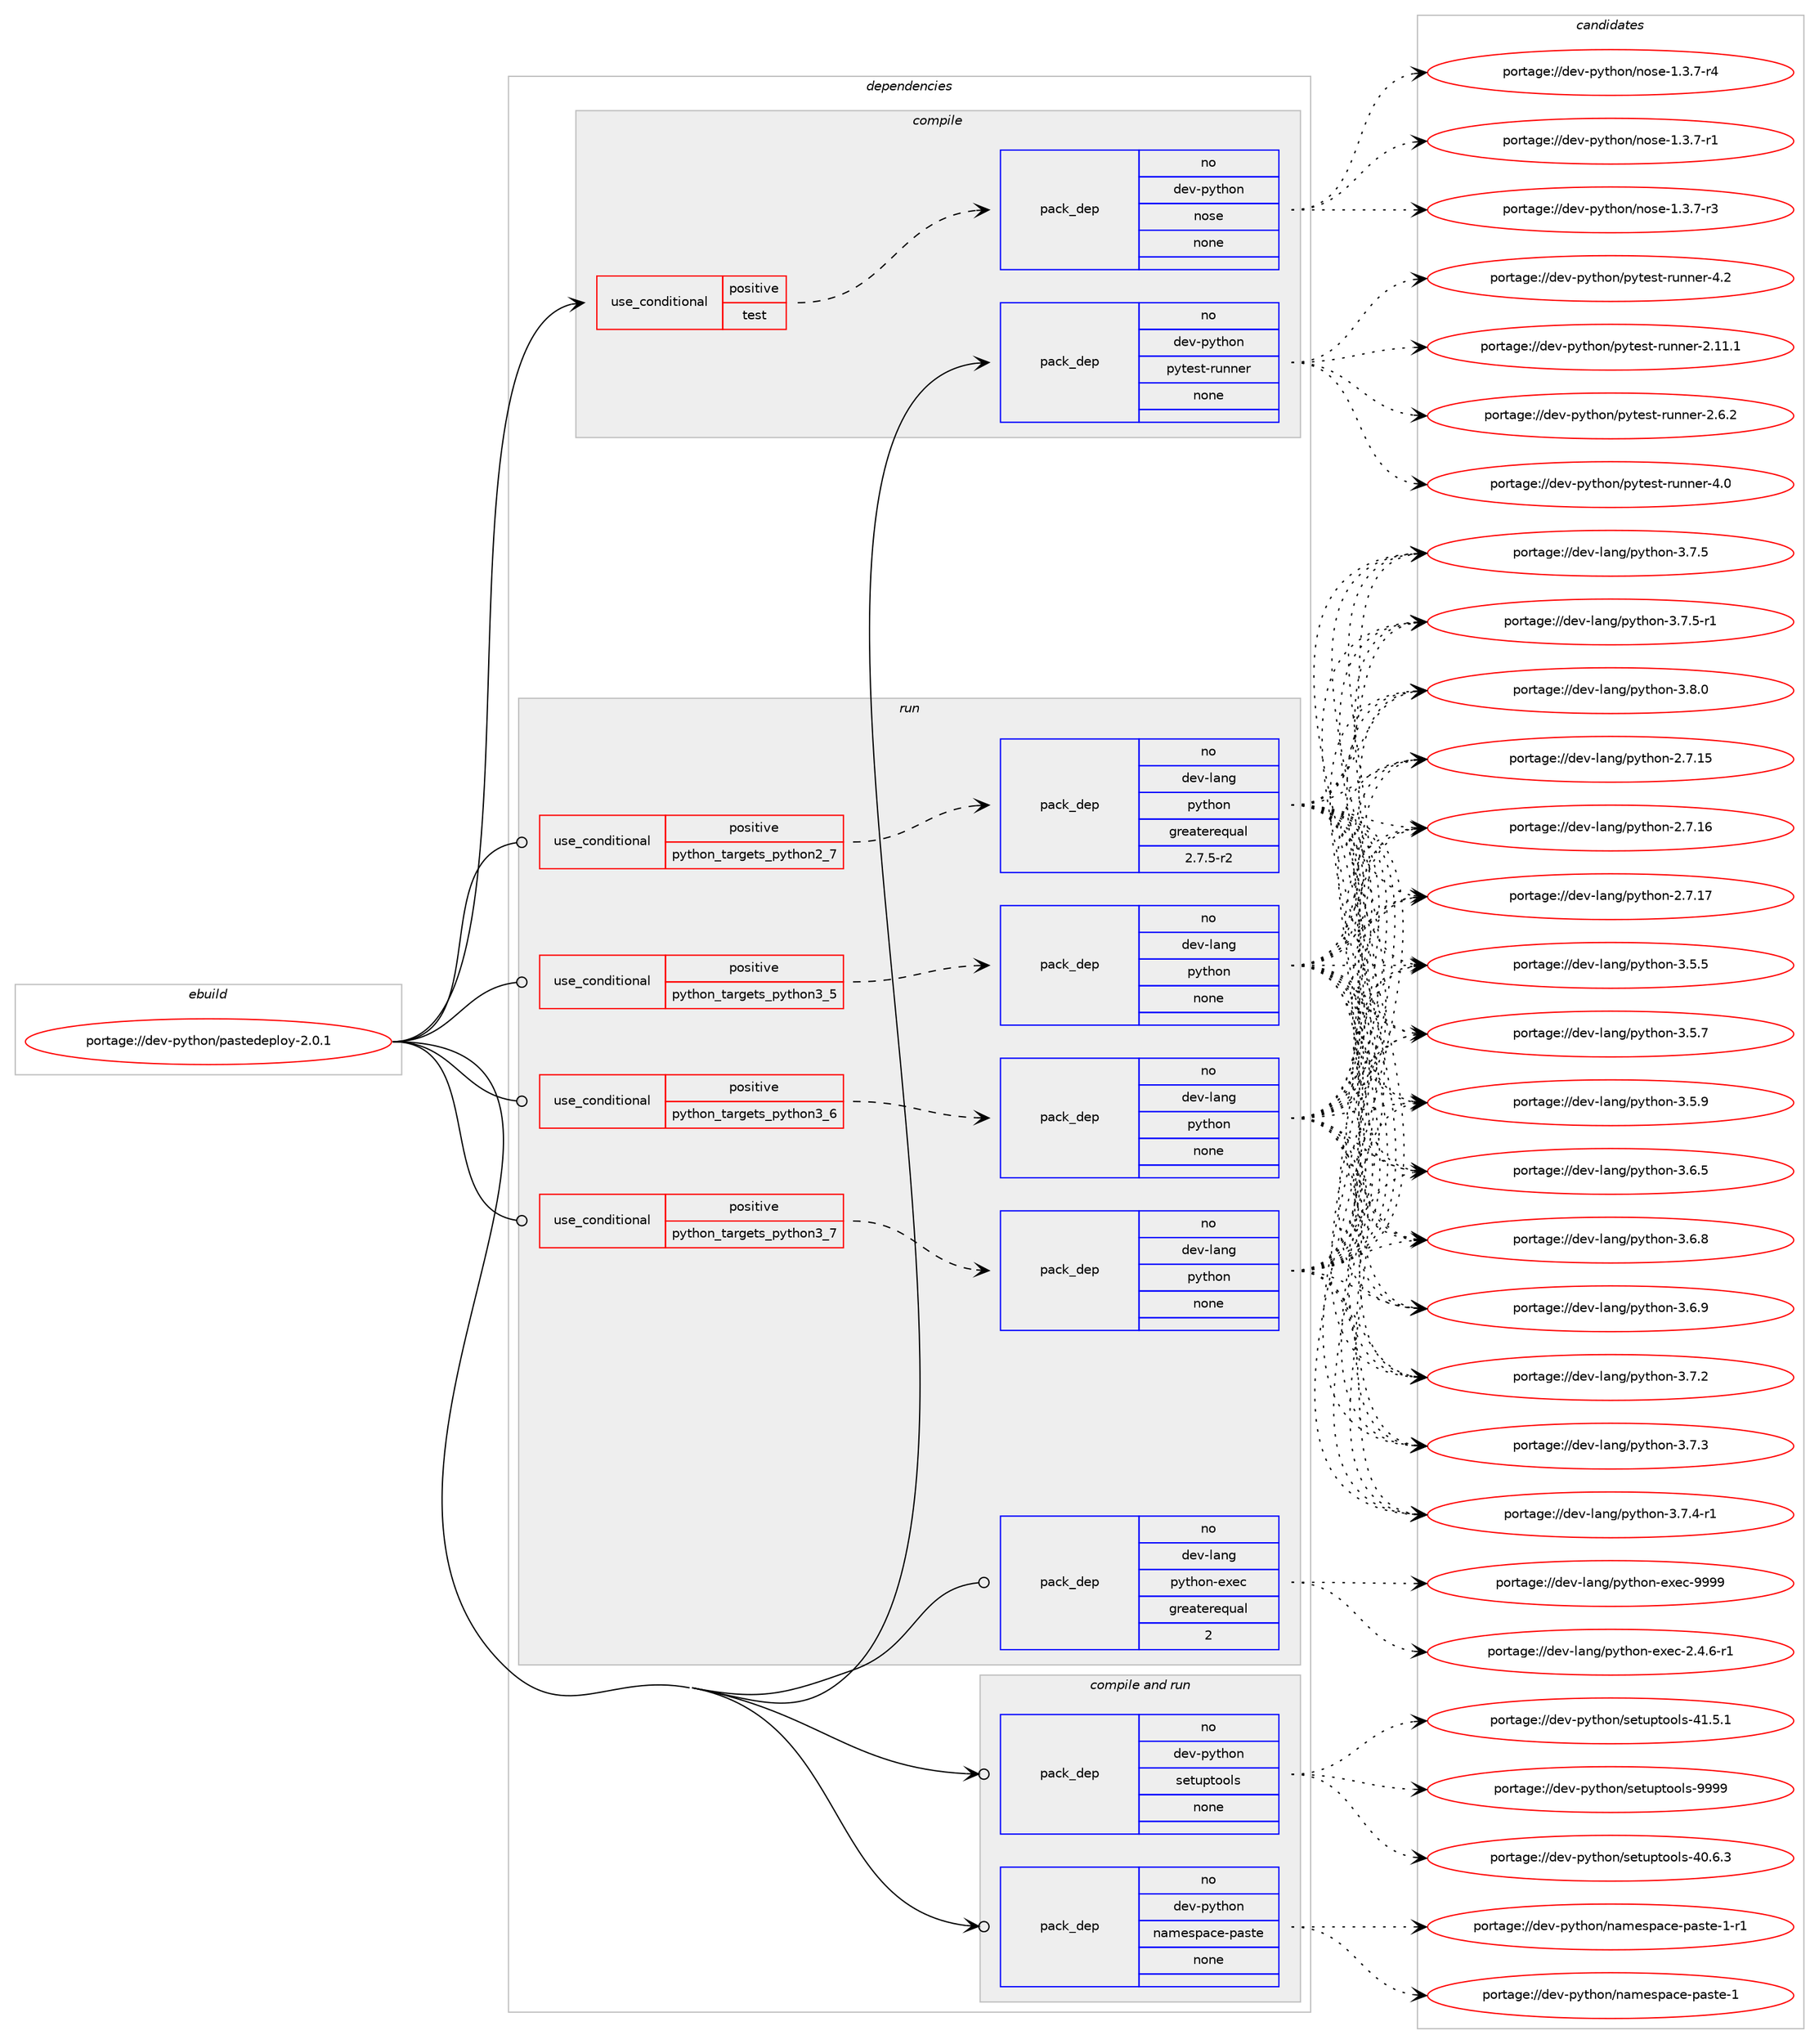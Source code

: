 digraph prolog {

# *************
# Graph options
# *************

newrank=true;
concentrate=true;
compound=true;
graph [rankdir=LR,fontname=Helvetica,fontsize=10,ranksep=1.5];#, ranksep=2.5, nodesep=0.2];
edge  [arrowhead=vee];
node  [fontname=Helvetica,fontsize=10];

# **********
# The ebuild
# **********

subgraph cluster_leftcol {
color=gray;
rank=same;
label=<<i>ebuild</i>>;
id [label="portage://dev-python/pastedeploy-2.0.1", color=red, width=4, href="../dev-python/pastedeploy-2.0.1.svg"];
}

# ****************
# The dependencies
# ****************

subgraph cluster_midcol {
color=gray;
label=<<i>dependencies</i>>;
subgraph cluster_compile {
fillcolor="#eeeeee";
style=filled;
label=<<i>compile</i>>;
subgraph cond33436 {
dependency155863 [label=<<TABLE BORDER="0" CELLBORDER="1" CELLSPACING="0" CELLPADDING="4"><TR><TD ROWSPAN="3" CELLPADDING="10">use_conditional</TD></TR><TR><TD>positive</TD></TR><TR><TD>test</TD></TR></TABLE>>, shape=none, color=red];
subgraph pack119066 {
dependency155864 [label=<<TABLE BORDER="0" CELLBORDER="1" CELLSPACING="0" CELLPADDING="4" WIDTH="220"><TR><TD ROWSPAN="6" CELLPADDING="30">pack_dep</TD></TR><TR><TD WIDTH="110">no</TD></TR><TR><TD>dev-python</TD></TR><TR><TD>nose</TD></TR><TR><TD>none</TD></TR><TR><TD></TD></TR></TABLE>>, shape=none, color=blue];
}
dependency155863:e -> dependency155864:w [weight=20,style="dashed",arrowhead="vee"];
}
id:e -> dependency155863:w [weight=20,style="solid",arrowhead="vee"];
subgraph pack119067 {
dependency155865 [label=<<TABLE BORDER="0" CELLBORDER="1" CELLSPACING="0" CELLPADDING="4" WIDTH="220"><TR><TD ROWSPAN="6" CELLPADDING="30">pack_dep</TD></TR><TR><TD WIDTH="110">no</TD></TR><TR><TD>dev-python</TD></TR><TR><TD>pytest-runner</TD></TR><TR><TD>none</TD></TR><TR><TD></TD></TR></TABLE>>, shape=none, color=blue];
}
id:e -> dependency155865:w [weight=20,style="solid",arrowhead="vee"];
}
subgraph cluster_compileandrun {
fillcolor="#eeeeee";
style=filled;
label=<<i>compile and run</i>>;
subgraph pack119068 {
dependency155866 [label=<<TABLE BORDER="0" CELLBORDER="1" CELLSPACING="0" CELLPADDING="4" WIDTH="220"><TR><TD ROWSPAN="6" CELLPADDING="30">pack_dep</TD></TR><TR><TD WIDTH="110">no</TD></TR><TR><TD>dev-python</TD></TR><TR><TD>namespace-paste</TD></TR><TR><TD>none</TD></TR><TR><TD></TD></TR></TABLE>>, shape=none, color=blue];
}
id:e -> dependency155866:w [weight=20,style="solid",arrowhead="odotvee"];
subgraph pack119069 {
dependency155867 [label=<<TABLE BORDER="0" CELLBORDER="1" CELLSPACING="0" CELLPADDING="4" WIDTH="220"><TR><TD ROWSPAN="6" CELLPADDING="30">pack_dep</TD></TR><TR><TD WIDTH="110">no</TD></TR><TR><TD>dev-python</TD></TR><TR><TD>setuptools</TD></TR><TR><TD>none</TD></TR><TR><TD></TD></TR></TABLE>>, shape=none, color=blue];
}
id:e -> dependency155867:w [weight=20,style="solid",arrowhead="odotvee"];
}
subgraph cluster_run {
fillcolor="#eeeeee";
style=filled;
label=<<i>run</i>>;
subgraph cond33437 {
dependency155868 [label=<<TABLE BORDER="0" CELLBORDER="1" CELLSPACING="0" CELLPADDING="4"><TR><TD ROWSPAN="3" CELLPADDING="10">use_conditional</TD></TR><TR><TD>positive</TD></TR><TR><TD>python_targets_python2_7</TD></TR></TABLE>>, shape=none, color=red];
subgraph pack119070 {
dependency155869 [label=<<TABLE BORDER="0" CELLBORDER="1" CELLSPACING="0" CELLPADDING="4" WIDTH="220"><TR><TD ROWSPAN="6" CELLPADDING="30">pack_dep</TD></TR><TR><TD WIDTH="110">no</TD></TR><TR><TD>dev-lang</TD></TR><TR><TD>python</TD></TR><TR><TD>greaterequal</TD></TR><TR><TD>2.7.5-r2</TD></TR></TABLE>>, shape=none, color=blue];
}
dependency155868:e -> dependency155869:w [weight=20,style="dashed",arrowhead="vee"];
}
id:e -> dependency155868:w [weight=20,style="solid",arrowhead="odot"];
subgraph cond33438 {
dependency155870 [label=<<TABLE BORDER="0" CELLBORDER="1" CELLSPACING="0" CELLPADDING="4"><TR><TD ROWSPAN="3" CELLPADDING="10">use_conditional</TD></TR><TR><TD>positive</TD></TR><TR><TD>python_targets_python3_5</TD></TR></TABLE>>, shape=none, color=red];
subgraph pack119071 {
dependency155871 [label=<<TABLE BORDER="0" CELLBORDER="1" CELLSPACING="0" CELLPADDING="4" WIDTH="220"><TR><TD ROWSPAN="6" CELLPADDING="30">pack_dep</TD></TR><TR><TD WIDTH="110">no</TD></TR><TR><TD>dev-lang</TD></TR><TR><TD>python</TD></TR><TR><TD>none</TD></TR><TR><TD></TD></TR></TABLE>>, shape=none, color=blue];
}
dependency155870:e -> dependency155871:w [weight=20,style="dashed",arrowhead="vee"];
}
id:e -> dependency155870:w [weight=20,style="solid",arrowhead="odot"];
subgraph cond33439 {
dependency155872 [label=<<TABLE BORDER="0" CELLBORDER="1" CELLSPACING="0" CELLPADDING="4"><TR><TD ROWSPAN="3" CELLPADDING="10">use_conditional</TD></TR><TR><TD>positive</TD></TR><TR><TD>python_targets_python3_6</TD></TR></TABLE>>, shape=none, color=red];
subgraph pack119072 {
dependency155873 [label=<<TABLE BORDER="0" CELLBORDER="1" CELLSPACING="0" CELLPADDING="4" WIDTH="220"><TR><TD ROWSPAN="6" CELLPADDING="30">pack_dep</TD></TR><TR><TD WIDTH="110">no</TD></TR><TR><TD>dev-lang</TD></TR><TR><TD>python</TD></TR><TR><TD>none</TD></TR><TR><TD></TD></TR></TABLE>>, shape=none, color=blue];
}
dependency155872:e -> dependency155873:w [weight=20,style="dashed",arrowhead="vee"];
}
id:e -> dependency155872:w [weight=20,style="solid",arrowhead="odot"];
subgraph cond33440 {
dependency155874 [label=<<TABLE BORDER="0" CELLBORDER="1" CELLSPACING="0" CELLPADDING="4"><TR><TD ROWSPAN="3" CELLPADDING="10">use_conditional</TD></TR><TR><TD>positive</TD></TR><TR><TD>python_targets_python3_7</TD></TR></TABLE>>, shape=none, color=red];
subgraph pack119073 {
dependency155875 [label=<<TABLE BORDER="0" CELLBORDER="1" CELLSPACING="0" CELLPADDING="4" WIDTH="220"><TR><TD ROWSPAN="6" CELLPADDING="30">pack_dep</TD></TR><TR><TD WIDTH="110">no</TD></TR><TR><TD>dev-lang</TD></TR><TR><TD>python</TD></TR><TR><TD>none</TD></TR><TR><TD></TD></TR></TABLE>>, shape=none, color=blue];
}
dependency155874:e -> dependency155875:w [weight=20,style="dashed",arrowhead="vee"];
}
id:e -> dependency155874:w [weight=20,style="solid",arrowhead="odot"];
subgraph pack119074 {
dependency155876 [label=<<TABLE BORDER="0" CELLBORDER="1" CELLSPACING="0" CELLPADDING="4" WIDTH="220"><TR><TD ROWSPAN="6" CELLPADDING="30">pack_dep</TD></TR><TR><TD WIDTH="110">no</TD></TR><TR><TD>dev-lang</TD></TR><TR><TD>python-exec</TD></TR><TR><TD>greaterequal</TD></TR><TR><TD>2</TD></TR></TABLE>>, shape=none, color=blue];
}
id:e -> dependency155876:w [weight=20,style="solid",arrowhead="odot"];
}
}

# **************
# The candidates
# **************

subgraph cluster_choices {
rank=same;
color=gray;
label=<<i>candidates</i>>;

subgraph choice119066 {
color=black;
nodesep=1;
choiceportage10010111845112121116104111110471101111151014549465146554511449 [label="portage://dev-python/nose-1.3.7-r1", color=red, width=4,href="../dev-python/nose-1.3.7-r1.svg"];
choiceportage10010111845112121116104111110471101111151014549465146554511451 [label="portage://dev-python/nose-1.3.7-r3", color=red, width=4,href="../dev-python/nose-1.3.7-r3.svg"];
choiceportage10010111845112121116104111110471101111151014549465146554511452 [label="portage://dev-python/nose-1.3.7-r4", color=red, width=4,href="../dev-python/nose-1.3.7-r4.svg"];
dependency155864:e -> choiceportage10010111845112121116104111110471101111151014549465146554511449:w [style=dotted,weight="100"];
dependency155864:e -> choiceportage10010111845112121116104111110471101111151014549465146554511451:w [style=dotted,weight="100"];
dependency155864:e -> choiceportage10010111845112121116104111110471101111151014549465146554511452:w [style=dotted,weight="100"];
}
subgraph choice119067 {
color=black;
nodesep=1;
choiceportage10010111845112121116104111110471121211161011151164511411711011010111445504649494649 [label="portage://dev-python/pytest-runner-2.11.1", color=red, width=4,href="../dev-python/pytest-runner-2.11.1.svg"];
choiceportage100101118451121211161041111104711212111610111511645114117110110101114455046544650 [label="portage://dev-python/pytest-runner-2.6.2", color=red, width=4,href="../dev-python/pytest-runner-2.6.2.svg"];
choiceportage10010111845112121116104111110471121211161011151164511411711011010111445524648 [label="portage://dev-python/pytest-runner-4.0", color=red, width=4,href="../dev-python/pytest-runner-4.0.svg"];
choiceportage10010111845112121116104111110471121211161011151164511411711011010111445524650 [label="portage://dev-python/pytest-runner-4.2", color=red, width=4,href="../dev-python/pytest-runner-4.2.svg"];
dependency155865:e -> choiceportage10010111845112121116104111110471121211161011151164511411711011010111445504649494649:w [style=dotted,weight="100"];
dependency155865:e -> choiceportage100101118451121211161041111104711212111610111511645114117110110101114455046544650:w [style=dotted,weight="100"];
dependency155865:e -> choiceportage10010111845112121116104111110471121211161011151164511411711011010111445524648:w [style=dotted,weight="100"];
dependency155865:e -> choiceportage10010111845112121116104111110471121211161011151164511411711011010111445524650:w [style=dotted,weight="100"];
}
subgraph choice119068 {
color=black;
nodesep=1;
choiceportage100101118451121211161041111104711097109101115112979910145112971151161014549 [label="portage://dev-python/namespace-paste-1", color=red, width=4,href="../dev-python/namespace-paste-1.svg"];
choiceportage1001011184511212111610411111047110971091011151129799101451129711511610145494511449 [label="portage://dev-python/namespace-paste-1-r1", color=red, width=4,href="../dev-python/namespace-paste-1-r1.svg"];
dependency155866:e -> choiceportage100101118451121211161041111104711097109101115112979910145112971151161014549:w [style=dotted,weight="100"];
dependency155866:e -> choiceportage1001011184511212111610411111047110971091011151129799101451129711511610145494511449:w [style=dotted,weight="100"];
}
subgraph choice119069 {
color=black;
nodesep=1;
choiceportage100101118451121211161041111104711510111611711211611111110811545524846544651 [label="portage://dev-python/setuptools-40.6.3", color=red, width=4,href="../dev-python/setuptools-40.6.3.svg"];
choiceportage100101118451121211161041111104711510111611711211611111110811545524946534649 [label="portage://dev-python/setuptools-41.5.1", color=red, width=4,href="../dev-python/setuptools-41.5.1.svg"];
choiceportage10010111845112121116104111110471151011161171121161111111081154557575757 [label="portage://dev-python/setuptools-9999", color=red, width=4,href="../dev-python/setuptools-9999.svg"];
dependency155867:e -> choiceportage100101118451121211161041111104711510111611711211611111110811545524846544651:w [style=dotted,weight="100"];
dependency155867:e -> choiceportage100101118451121211161041111104711510111611711211611111110811545524946534649:w [style=dotted,weight="100"];
dependency155867:e -> choiceportage10010111845112121116104111110471151011161171121161111111081154557575757:w [style=dotted,weight="100"];
}
subgraph choice119070 {
color=black;
nodesep=1;
choiceportage10010111845108971101034711212111610411111045504655464953 [label="portage://dev-lang/python-2.7.15", color=red, width=4,href="../dev-lang/python-2.7.15.svg"];
choiceportage10010111845108971101034711212111610411111045504655464954 [label="portage://dev-lang/python-2.7.16", color=red, width=4,href="../dev-lang/python-2.7.16.svg"];
choiceportage10010111845108971101034711212111610411111045504655464955 [label="portage://dev-lang/python-2.7.17", color=red, width=4,href="../dev-lang/python-2.7.17.svg"];
choiceportage100101118451089711010347112121116104111110455146534653 [label="portage://dev-lang/python-3.5.5", color=red, width=4,href="../dev-lang/python-3.5.5.svg"];
choiceportage100101118451089711010347112121116104111110455146534655 [label="portage://dev-lang/python-3.5.7", color=red, width=4,href="../dev-lang/python-3.5.7.svg"];
choiceportage100101118451089711010347112121116104111110455146534657 [label="portage://dev-lang/python-3.5.9", color=red, width=4,href="../dev-lang/python-3.5.9.svg"];
choiceportage100101118451089711010347112121116104111110455146544653 [label="portage://dev-lang/python-3.6.5", color=red, width=4,href="../dev-lang/python-3.6.5.svg"];
choiceportage100101118451089711010347112121116104111110455146544656 [label="portage://dev-lang/python-3.6.8", color=red, width=4,href="../dev-lang/python-3.6.8.svg"];
choiceportage100101118451089711010347112121116104111110455146544657 [label="portage://dev-lang/python-3.6.9", color=red, width=4,href="../dev-lang/python-3.6.9.svg"];
choiceportage100101118451089711010347112121116104111110455146554650 [label="portage://dev-lang/python-3.7.2", color=red, width=4,href="../dev-lang/python-3.7.2.svg"];
choiceportage100101118451089711010347112121116104111110455146554651 [label="portage://dev-lang/python-3.7.3", color=red, width=4,href="../dev-lang/python-3.7.3.svg"];
choiceportage1001011184510897110103471121211161041111104551465546524511449 [label="portage://dev-lang/python-3.7.4-r1", color=red, width=4,href="../dev-lang/python-3.7.4-r1.svg"];
choiceportage100101118451089711010347112121116104111110455146554653 [label="portage://dev-lang/python-3.7.5", color=red, width=4,href="../dev-lang/python-3.7.5.svg"];
choiceportage1001011184510897110103471121211161041111104551465546534511449 [label="portage://dev-lang/python-3.7.5-r1", color=red, width=4,href="../dev-lang/python-3.7.5-r1.svg"];
choiceportage100101118451089711010347112121116104111110455146564648 [label="portage://dev-lang/python-3.8.0", color=red, width=4,href="../dev-lang/python-3.8.0.svg"];
dependency155869:e -> choiceportage10010111845108971101034711212111610411111045504655464953:w [style=dotted,weight="100"];
dependency155869:e -> choiceportage10010111845108971101034711212111610411111045504655464954:w [style=dotted,weight="100"];
dependency155869:e -> choiceportage10010111845108971101034711212111610411111045504655464955:w [style=dotted,weight="100"];
dependency155869:e -> choiceportage100101118451089711010347112121116104111110455146534653:w [style=dotted,weight="100"];
dependency155869:e -> choiceportage100101118451089711010347112121116104111110455146534655:w [style=dotted,weight="100"];
dependency155869:e -> choiceportage100101118451089711010347112121116104111110455146534657:w [style=dotted,weight="100"];
dependency155869:e -> choiceportage100101118451089711010347112121116104111110455146544653:w [style=dotted,weight="100"];
dependency155869:e -> choiceportage100101118451089711010347112121116104111110455146544656:w [style=dotted,weight="100"];
dependency155869:e -> choiceportage100101118451089711010347112121116104111110455146544657:w [style=dotted,weight="100"];
dependency155869:e -> choiceportage100101118451089711010347112121116104111110455146554650:w [style=dotted,weight="100"];
dependency155869:e -> choiceportage100101118451089711010347112121116104111110455146554651:w [style=dotted,weight="100"];
dependency155869:e -> choiceportage1001011184510897110103471121211161041111104551465546524511449:w [style=dotted,weight="100"];
dependency155869:e -> choiceportage100101118451089711010347112121116104111110455146554653:w [style=dotted,weight="100"];
dependency155869:e -> choiceportage1001011184510897110103471121211161041111104551465546534511449:w [style=dotted,weight="100"];
dependency155869:e -> choiceportage100101118451089711010347112121116104111110455146564648:w [style=dotted,weight="100"];
}
subgraph choice119071 {
color=black;
nodesep=1;
choiceportage10010111845108971101034711212111610411111045504655464953 [label="portage://dev-lang/python-2.7.15", color=red, width=4,href="../dev-lang/python-2.7.15.svg"];
choiceportage10010111845108971101034711212111610411111045504655464954 [label="portage://dev-lang/python-2.7.16", color=red, width=4,href="../dev-lang/python-2.7.16.svg"];
choiceportage10010111845108971101034711212111610411111045504655464955 [label="portage://dev-lang/python-2.7.17", color=red, width=4,href="../dev-lang/python-2.7.17.svg"];
choiceportage100101118451089711010347112121116104111110455146534653 [label="portage://dev-lang/python-3.5.5", color=red, width=4,href="../dev-lang/python-3.5.5.svg"];
choiceportage100101118451089711010347112121116104111110455146534655 [label="portage://dev-lang/python-3.5.7", color=red, width=4,href="../dev-lang/python-3.5.7.svg"];
choiceportage100101118451089711010347112121116104111110455146534657 [label="portage://dev-lang/python-3.5.9", color=red, width=4,href="../dev-lang/python-3.5.9.svg"];
choiceportage100101118451089711010347112121116104111110455146544653 [label="portage://dev-lang/python-3.6.5", color=red, width=4,href="../dev-lang/python-3.6.5.svg"];
choiceportage100101118451089711010347112121116104111110455146544656 [label="portage://dev-lang/python-3.6.8", color=red, width=4,href="../dev-lang/python-3.6.8.svg"];
choiceportage100101118451089711010347112121116104111110455146544657 [label="portage://dev-lang/python-3.6.9", color=red, width=4,href="../dev-lang/python-3.6.9.svg"];
choiceportage100101118451089711010347112121116104111110455146554650 [label="portage://dev-lang/python-3.7.2", color=red, width=4,href="../dev-lang/python-3.7.2.svg"];
choiceportage100101118451089711010347112121116104111110455146554651 [label="portage://dev-lang/python-3.7.3", color=red, width=4,href="../dev-lang/python-3.7.3.svg"];
choiceportage1001011184510897110103471121211161041111104551465546524511449 [label="portage://dev-lang/python-3.7.4-r1", color=red, width=4,href="../dev-lang/python-3.7.4-r1.svg"];
choiceportage100101118451089711010347112121116104111110455146554653 [label="portage://dev-lang/python-3.7.5", color=red, width=4,href="../dev-lang/python-3.7.5.svg"];
choiceportage1001011184510897110103471121211161041111104551465546534511449 [label="portage://dev-lang/python-3.7.5-r1", color=red, width=4,href="../dev-lang/python-3.7.5-r1.svg"];
choiceportage100101118451089711010347112121116104111110455146564648 [label="portage://dev-lang/python-3.8.0", color=red, width=4,href="../dev-lang/python-3.8.0.svg"];
dependency155871:e -> choiceportage10010111845108971101034711212111610411111045504655464953:w [style=dotted,weight="100"];
dependency155871:e -> choiceportage10010111845108971101034711212111610411111045504655464954:w [style=dotted,weight="100"];
dependency155871:e -> choiceportage10010111845108971101034711212111610411111045504655464955:w [style=dotted,weight="100"];
dependency155871:e -> choiceportage100101118451089711010347112121116104111110455146534653:w [style=dotted,weight="100"];
dependency155871:e -> choiceportage100101118451089711010347112121116104111110455146534655:w [style=dotted,weight="100"];
dependency155871:e -> choiceportage100101118451089711010347112121116104111110455146534657:w [style=dotted,weight="100"];
dependency155871:e -> choiceportage100101118451089711010347112121116104111110455146544653:w [style=dotted,weight="100"];
dependency155871:e -> choiceportage100101118451089711010347112121116104111110455146544656:w [style=dotted,weight="100"];
dependency155871:e -> choiceportage100101118451089711010347112121116104111110455146544657:w [style=dotted,weight="100"];
dependency155871:e -> choiceportage100101118451089711010347112121116104111110455146554650:w [style=dotted,weight="100"];
dependency155871:e -> choiceportage100101118451089711010347112121116104111110455146554651:w [style=dotted,weight="100"];
dependency155871:e -> choiceportage1001011184510897110103471121211161041111104551465546524511449:w [style=dotted,weight="100"];
dependency155871:e -> choiceportage100101118451089711010347112121116104111110455146554653:w [style=dotted,weight="100"];
dependency155871:e -> choiceportage1001011184510897110103471121211161041111104551465546534511449:w [style=dotted,weight="100"];
dependency155871:e -> choiceportage100101118451089711010347112121116104111110455146564648:w [style=dotted,weight="100"];
}
subgraph choice119072 {
color=black;
nodesep=1;
choiceportage10010111845108971101034711212111610411111045504655464953 [label="portage://dev-lang/python-2.7.15", color=red, width=4,href="../dev-lang/python-2.7.15.svg"];
choiceportage10010111845108971101034711212111610411111045504655464954 [label="portage://dev-lang/python-2.7.16", color=red, width=4,href="../dev-lang/python-2.7.16.svg"];
choiceportage10010111845108971101034711212111610411111045504655464955 [label="portage://dev-lang/python-2.7.17", color=red, width=4,href="../dev-lang/python-2.7.17.svg"];
choiceportage100101118451089711010347112121116104111110455146534653 [label="portage://dev-lang/python-3.5.5", color=red, width=4,href="../dev-lang/python-3.5.5.svg"];
choiceportage100101118451089711010347112121116104111110455146534655 [label="portage://dev-lang/python-3.5.7", color=red, width=4,href="../dev-lang/python-3.5.7.svg"];
choiceportage100101118451089711010347112121116104111110455146534657 [label="portage://dev-lang/python-3.5.9", color=red, width=4,href="../dev-lang/python-3.5.9.svg"];
choiceportage100101118451089711010347112121116104111110455146544653 [label="portage://dev-lang/python-3.6.5", color=red, width=4,href="../dev-lang/python-3.6.5.svg"];
choiceportage100101118451089711010347112121116104111110455146544656 [label="portage://dev-lang/python-3.6.8", color=red, width=4,href="../dev-lang/python-3.6.8.svg"];
choiceportage100101118451089711010347112121116104111110455146544657 [label="portage://dev-lang/python-3.6.9", color=red, width=4,href="../dev-lang/python-3.6.9.svg"];
choiceportage100101118451089711010347112121116104111110455146554650 [label="portage://dev-lang/python-3.7.2", color=red, width=4,href="../dev-lang/python-3.7.2.svg"];
choiceportage100101118451089711010347112121116104111110455146554651 [label="portage://dev-lang/python-3.7.3", color=red, width=4,href="../dev-lang/python-3.7.3.svg"];
choiceportage1001011184510897110103471121211161041111104551465546524511449 [label="portage://dev-lang/python-3.7.4-r1", color=red, width=4,href="../dev-lang/python-3.7.4-r1.svg"];
choiceportage100101118451089711010347112121116104111110455146554653 [label="portage://dev-lang/python-3.7.5", color=red, width=4,href="../dev-lang/python-3.7.5.svg"];
choiceportage1001011184510897110103471121211161041111104551465546534511449 [label="portage://dev-lang/python-3.7.5-r1", color=red, width=4,href="../dev-lang/python-3.7.5-r1.svg"];
choiceportage100101118451089711010347112121116104111110455146564648 [label="portage://dev-lang/python-3.8.0", color=red, width=4,href="../dev-lang/python-3.8.0.svg"];
dependency155873:e -> choiceportage10010111845108971101034711212111610411111045504655464953:w [style=dotted,weight="100"];
dependency155873:e -> choiceportage10010111845108971101034711212111610411111045504655464954:w [style=dotted,weight="100"];
dependency155873:e -> choiceportage10010111845108971101034711212111610411111045504655464955:w [style=dotted,weight="100"];
dependency155873:e -> choiceportage100101118451089711010347112121116104111110455146534653:w [style=dotted,weight="100"];
dependency155873:e -> choiceportage100101118451089711010347112121116104111110455146534655:w [style=dotted,weight="100"];
dependency155873:e -> choiceportage100101118451089711010347112121116104111110455146534657:w [style=dotted,weight="100"];
dependency155873:e -> choiceportage100101118451089711010347112121116104111110455146544653:w [style=dotted,weight="100"];
dependency155873:e -> choiceportage100101118451089711010347112121116104111110455146544656:w [style=dotted,weight="100"];
dependency155873:e -> choiceportage100101118451089711010347112121116104111110455146544657:w [style=dotted,weight="100"];
dependency155873:e -> choiceportage100101118451089711010347112121116104111110455146554650:w [style=dotted,weight="100"];
dependency155873:e -> choiceportage100101118451089711010347112121116104111110455146554651:w [style=dotted,weight="100"];
dependency155873:e -> choiceportage1001011184510897110103471121211161041111104551465546524511449:w [style=dotted,weight="100"];
dependency155873:e -> choiceportage100101118451089711010347112121116104111110455146554653:w [style=dotted,weight="100"];
dependency155873:e -> choiceportage1001011184510897110103471121211161041111104551465546534511449:w [style=dotted,weight="100"];
dependency155873:e -> choiceportage100101118451089711010347112121116104111110455146564648:w [style=dotted,weight="100"];
}
subgraph choice119073 {
color=black;
nodesep=1;
choiceportage10010111845108971101034711212111610411111045504655464953 [label="portage://dev-lang/python-2.7.15", color=red, width=4,href="../dev-lang/python-2.7.15.svg"];
choiceportage10010111845108971101034711212111610411111045504655464954 [label="portage://dev-lang/python-2.7.16", color=red, width=4,href="../dev-lang/python-2.7.16.svg"];
choiceportage10010111845108971101034711212111610411111045504655464955 [label="portage://dev-lang/python-2.7.17", color=red, width=4,href="../dev-lang/python-2.7.17.svg"];
choiceportage100101118451089711010347112121116104111110455146534653 [label="portage://dev-lang/python-3.5.5", color=red, width=4,href="../dev-lang/python-3.5.5.svg"];
choiceportage100101118451089711010347112121116104111110455146534655 [label="portage://dev-lang/python-3.5.7", color=red, width=4,href="../dev-lang/python-3.5.7.svg"];
choiceportage100101118451089711010347112121116104111110455146534657 [label="portage://dev-lang/python-3.5.9", color=red, width=4,href="../dev-lang/python-3.5.9.svg"];
choiceportage100101118451089711010347112121116104111110455146544653 [label="portage://dev-lang/python-3.6.5", color=red, width=4,href="../dev-lang/python-3.6.5.svg"];
choiceportage100101118451089711010347112121116104111110455146544656 [label="portage://dev-lang/python-3.6.8", color=red, width=4,href="../dev-lang/python-3.6.8.svg"];
choiceportage100101118451089711010347112121116104111110455146544657 [label="portage://dev-lang/python-3.6.9", color=red, width=4,href="../dev-lang/python-3.6.9.svg"];
choiceportage100101118451089711010347112121116104111110455146554650 [label="portage://dev-lang/python-3.7.2", color=red, width=4,href="../dev-lang/python-3.7.2.svg"];
choiceportage100101118451089711010347112121116104111110455146554651 [label="portage://dev-lang/python-3.7.3", color=red, width=4,href="../dev-lang/python-3.7.3.svg"];
choiceportage1001011184510897110103471121211161041111104551465546524511449 [label="portage://dev-lang/python-3.7.4-r1", color=red, width=4,href="../dev-lang/python-3.7.4-r1.svg"];
choiceportage100101118451089711010347112121116104111110455146554653 [label="portage://dev-lang/python-3.7.5", color=red, width=4,href="../dev-lang/python-3.7.5.svg"];
choiceportage1001011184510897110103471121211161041111104551465546534511449 [label="portage://dev-lang/python-3.7.5-r1", color=red, width=4,href="../dev-lang/python-3.7.5-r1.svg"];
choiceportage100101118451089711010347112121116104111110455146564648 [label="portage://dev-lang/python-3.8.0", color=red, width=4,href="../dev-lang/python-3.8.0.svg"];
dependency155875:e -> choiceportage10010111845108971101034711212111610411111045504655464953:w [style=dotted,weight="100"];
dependency155875:e -> choiceportage10010111845108971101034711212111610411111045504655464954:w [style=dotted,weight="100"];
dependency155875:e -> choiceportage10010111845108971101034711212111610411111045504655464955:w [style=dotted,weight="100"];
dependency155875:e -> choiceportage100101118451089711010347112121116104111110455146534653:w [style=dotted,weight="100"];
dependency155875:e -> choiceportage100101118451089711010347112121116104111110455146534655:w [style=dotted,weight="100"];
dependency155875:e -> choiceportage100101118451089711010347112121116104111110455146534657:w [style=dotted,weight="100"];
dependency155875:e -> choiceportage100101118451089711010347112121116104111110455146544653:w [style=dotted,weight="100"];
dependency155875:e -> choiceportage100101118451089711010347112121116104111110455146544656:w [style=dotted,weight="100"];
dependency155875:e -> choiceportage100101118451089711010347112121116104111110455146544657:w [style=dotted,weight="100"];
dependency155875:e -> choiceportage100101118451089711010347112121116104111110455146554650:w [style=dotted,weight="100"];
dependency155875:e -> choiceportage100101118451089711010347112121116104111110455146554651:w [style=dotted,weight="100"];
dependency155875:e -> choiceportage1001011184510897110103471121211161041111104551465546524511449:w [style=dotted,weight="100"];
dependency155875:e -> choiceportage100101118451089711010347112121116104111110455146554653:w [style=dotted,weight="100"];
dependency155875:e -> choiceportage1001011184510897110103471121211161041111104551465546534511449:w [style=dotted,weight="100"];
dependency155875:e -> choiceportage100101118451089711010347112121116104111110455146564648:w [style=dotted,weight="100"];
}
subgraph choice119074 {
color=black;
nodesep=1;
choiceportage10010111845108971101034711212111610411111045101120101994550465246544511449 [label="portage://dev-lang/python-exec-2.4.6-r1", color=red, width=4,href="../dev-lang/python-exec-2.4.6-r1.svg"];
choiceportage10010111845108971101034711212111610411111045101120101994557575757 [label="portage://dev-lang/python-exec-9999", color=red, width=4,href="../dev-lang/python-exec-9999.svg"];
dependency155876:e -> choiceportage10010111845108971101034711212111610411111045101120101994550465246544511449:w [style=dotted,weight="100"];
dependency155876:e -> choiceportage10010111845108971101034711212111610411111045101120101994557575757:w [style=dotted,weight="100"];
}
}

}
